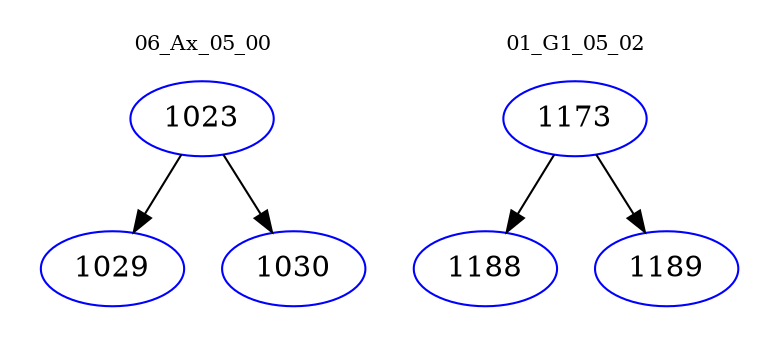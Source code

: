 digraph{
subgraph cluster_0 {
color = white
label = "06_Ax_05_00";
fontsize=10;
T0_1023 [label="1023", color="blue"]
T0_1023 -> T0_1029 [color="black"]
T0_1029 [label="1029", color="blue"]
T0_1023 -> T0_1030 [color="black"]
T0_1030 [label="1030", color="blue"]
}
subgraph cluster_1 {
color = white
label = "01_G1_05_02";
fontsize=10;
T1_1173 [label="1173", color="blue"]
T1_1173 -> T1_1188 [color="black"]
T1_1188 [label="1188", color="blue"]
T1_1173 -> T1_1189 [color="black"]
T1_1189 [label="1189", color="blue"]
}
}
